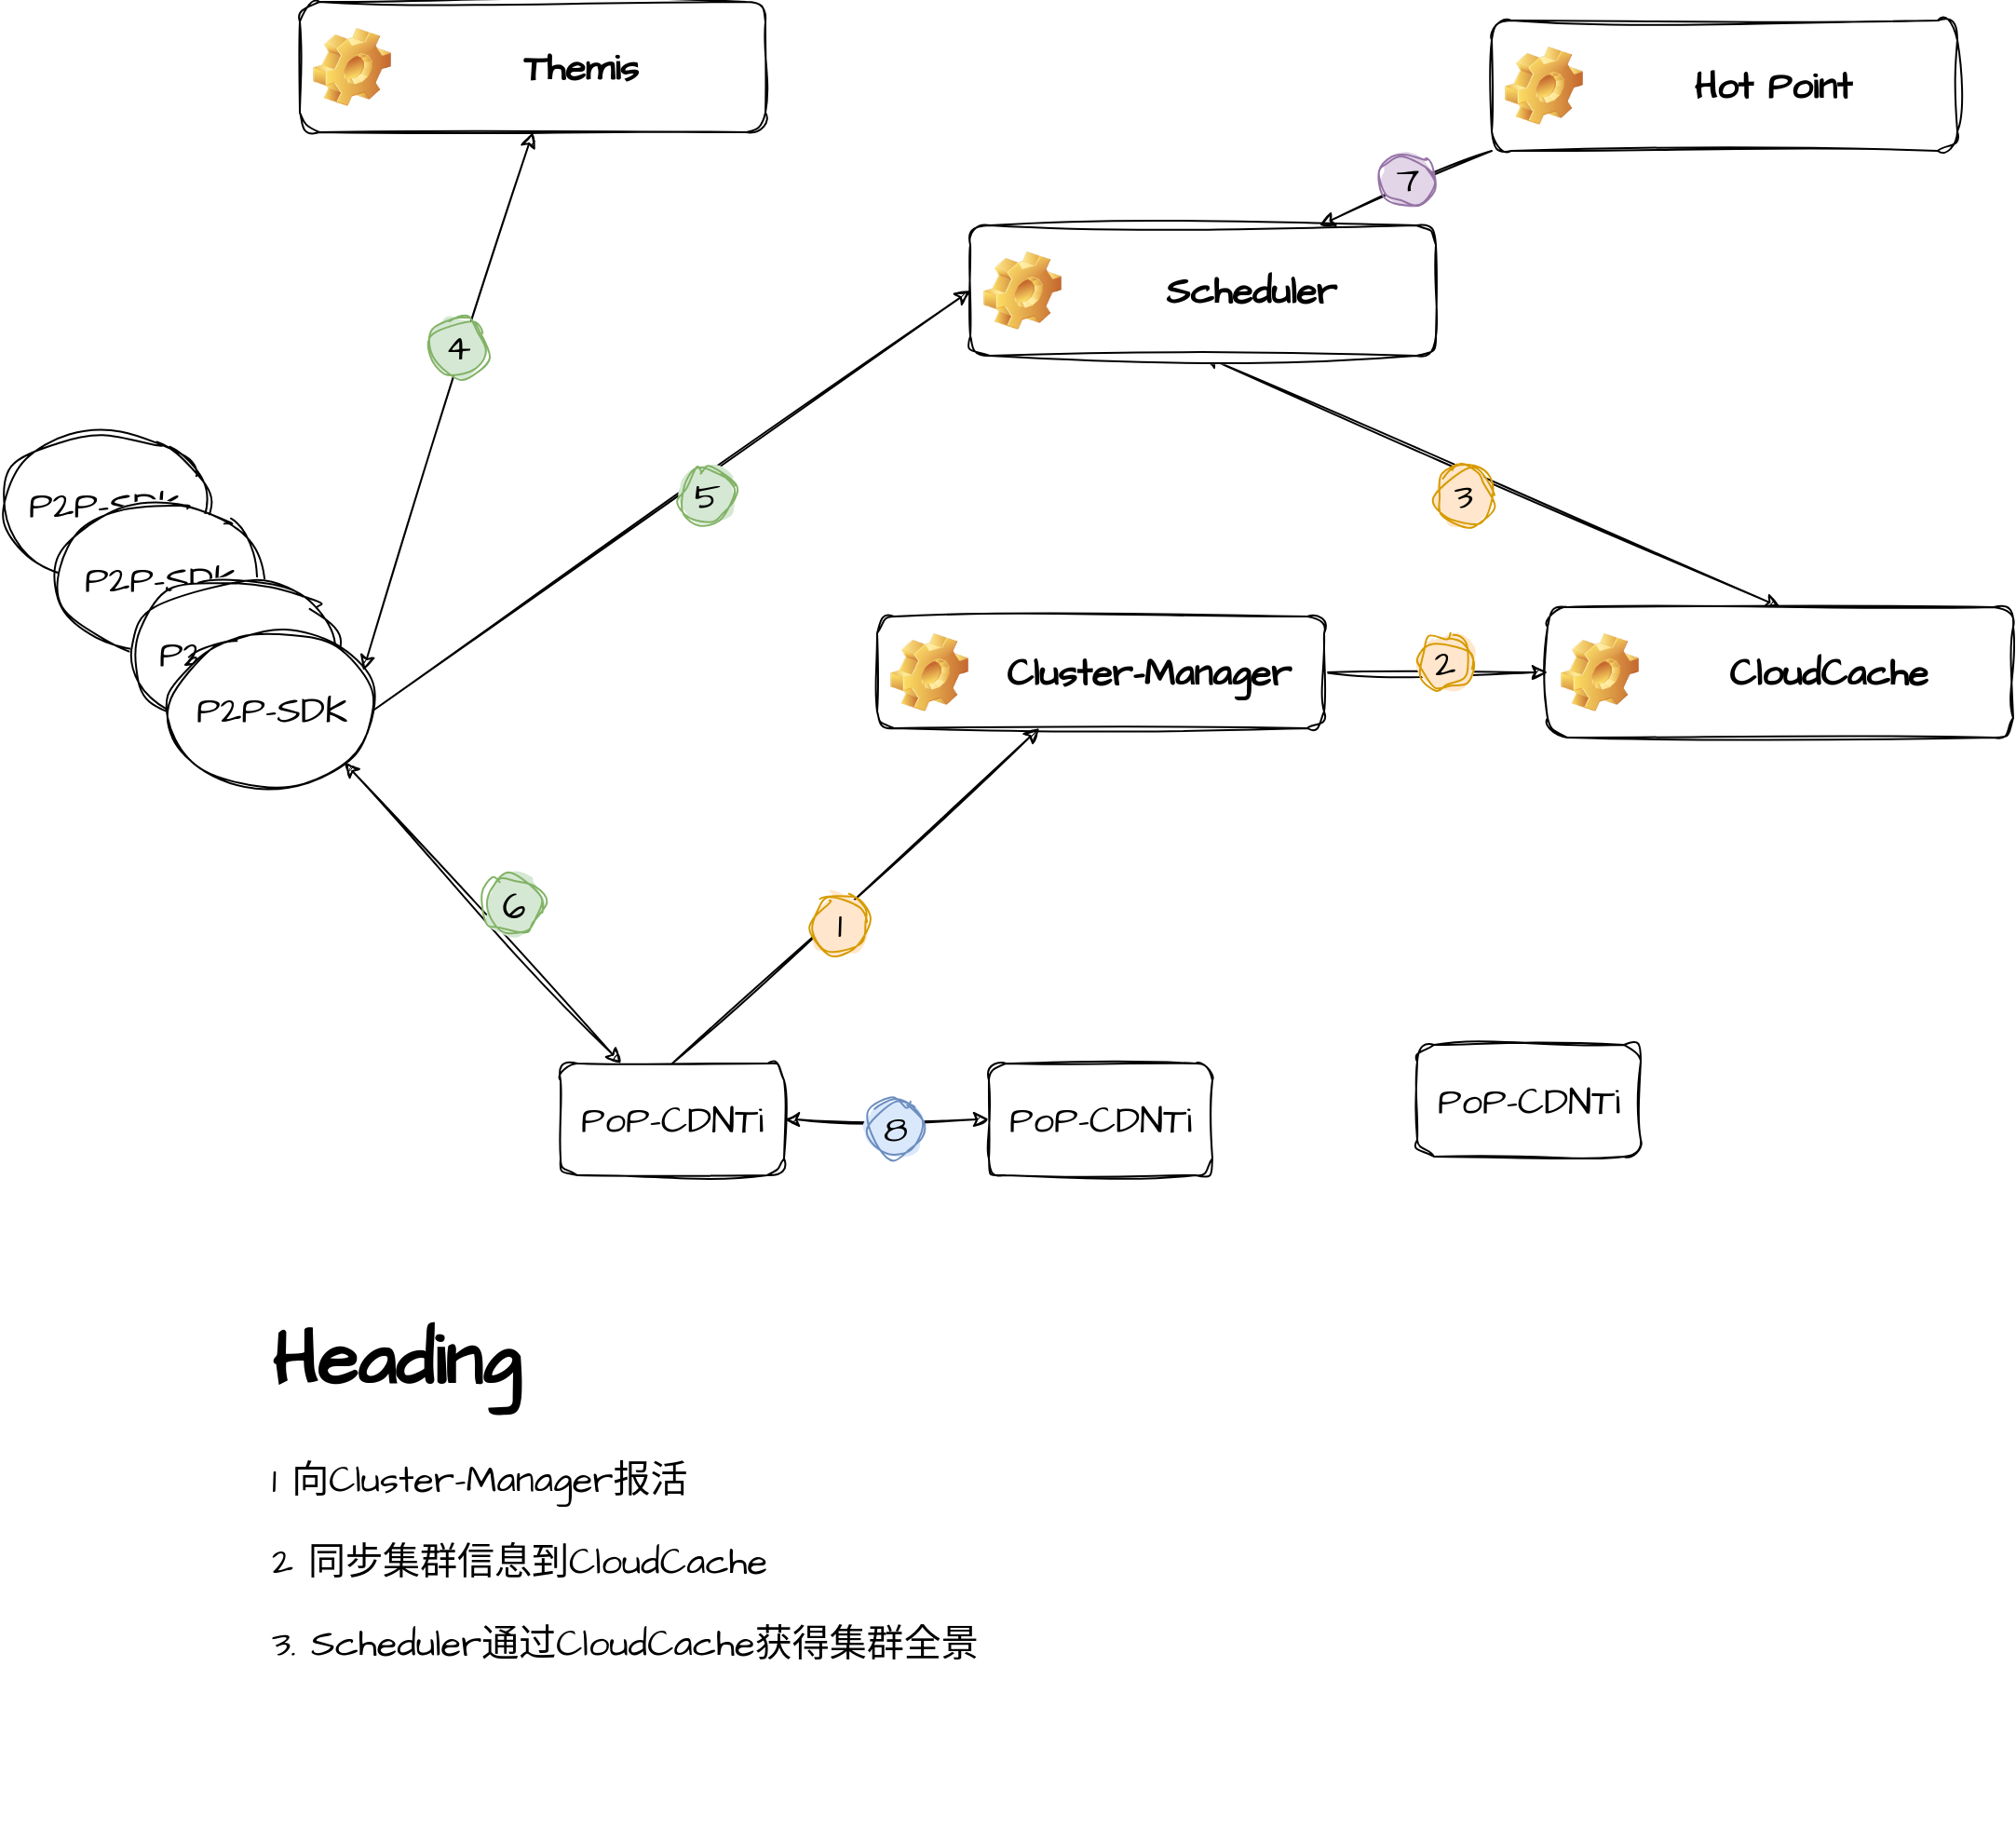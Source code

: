 <mxfile version="20.4.2" type="github">
  <diagram id="waryDIt4g6T6msKOkF0v" name="第 1 页">
    <mxGraphModel dx="1372" dy="769" grid="1" gridSize="10" guides="1" tooltips="1" connect="1" arrows="1" fold="1" page="1" pageScale="1" pageWidth="827" pageHeight="1169" math="0" shadow="0">
      <root>
        <mxCell id="0" />
        <mxCell id="1" parent="0" />
        <mxCell id="DzsUAQ3gHwcwVIxKzZvo-15" style="edgeStyle=none;rounded=0;sketch=1;hachureGap=4;jiggle=2;orthogonalLoop=1;jettySize=auto;html=1;exitX=1;exitY=0.5;exitDx=0;exitDy=0;entryX=0;entryY=0.5;entryDx=0;entryDy=0;fontFamily=Architects Daughter;fontSource=https%3A%2F%2Ffonts.googleapis.com%2Fcss%3Ffamily%3DArchitects%2BDaughter;fontSize=16;" edge="1" parent="1" source="DzsUAQ3gHwcwVIxKzZvo-3" target="DzsUAQ3gHwcwVIxKzZvo-14">
          <mxGeometry relative="1" as="geometry" />
        </mxCell>
        <mxCell id="DzsUAQ3gHwcwVIxKzZvo-3" value="Cluster-Manager" style="label;whiteSpace=wrap;html=1;image=img/clipart/Gear_128x128.png;sketch=1;hachureGap=4;jiggle=2;fontFamily=Architects Daughter;fontSource=https%3A%2F%2Ffonts.googleapis.com%2Fcss%3Ffamily%3DArchitects%2BDaughter;fontSize=20;align=center;" vertex="1" parent="1">
          <mxGeometry x="490" y="590" width="240" height="60" as="geometry" />
        </mxCell>
        <mxCell id="DzsUAQ3gHwcwVIxKzZvo-28" style="edgeStyle=none;rounded=0;sketch=1;hachureGap=4;jiggle=2;orthogonalLoop=1;jettySize=auto;html=1;exitX=0.5;exitY=1;exitDx=0;exitDy=0;entryX=0.5;entryY=0;entryDx=0;entryDy=0;fontFamily=Architects Daughter;fontSource=https%3A%2F%2Ffonts.googleapis.com%2Fcss%3Ffamily%3DArchitects%2BDaughter;fontSize=16;startArrow=classic;startFill=1;" edge="1" parent="1" source="DzsUAQ3gHwcwVIxKzZvo-4" target="DzsUAQ3gHwcwVIxKzZvo-14">
          <mxGeometry relative="1" as="geometry" />
        </mxCell>
        <mxCell id="DzsUAQ3gHwcwVIxKzZvo-4" value="Scheduler" style="label;whiteSpace=wrap;html=1;image=img/clipart/Gear_128x128.png;sketch=1;hachureGap=4;jiggle=2;fontFamily=Architects Daughter;fontSource=https%3A%2F%2Ffonts.googleapis.com%2Fcss%3Ffamily%3DArchitects%2BDaughter;fontSize=20;align=center;" vertex="1" parent="1">
          <mxGeometry x="540" y="380" width="250" height="70" as="geometry" />
        </mxCell>
        <mxCell id="DzsUAQ3gHwcwVIxKzZvo-10" style="rounded=0;sketch=1;hachureGap=4;jiggle=2;orthogonalLoop=1;jettySize=auto;html=1;exitX=0.5;exitY=0;exitDx=0;exitDy=0;fontFamily=Architects Daughter;fontSource=https%3A%2F%2Ffonts.googleapis.com%2Fcss%3Ffamily%3DArchitects%2BDaughter;fontSize=16;" edge="1" parent="1" source="DzsUAQ3gHwcwVIxKzZvo-9" target="DzsUAQ3gHwcwVIxKzZvo-3">
          <mxGeometry relative="1" as="geometry" />
        </mxCell>
        <mxCell id="DzsUAQ3gHwcwVIxKzZvo-19" style="edgeStyle=none;rounded=0;sketch=1;hachureGap=4;jiggle=2;orthogonalLoop=1;jettySize=auto;html=1;exitX=1;exitY=0.5;exitDx=0;exitDy=0;entryX=0;entryY=0.5;entryDx=0;entryDy=0;fontFamily=Architects Daughter;fontSource=https%3A%2F%2Ffonts.googleapis.com%2Fcss%3Ffamily%3DArchitects%2BDaughter;fontSize=16;startArrow=classic;startFill=1;" edge="1" parent="1" source="DzsUAQ3gHwcwVIxKzZvo-9" target="DzsUAQ3gHwcwVIxKzZvo-17">
          <mxGeometry relative="1" as="geometry" />
        </mxCell>
        <mxCell id="DzsUAQ3gHwcwVIxKzZvo-9" value="PoP-CDNTi" style="rounded=1;whiteSpace=wrap;html=1;sketch=1;hachureGap=4;jiggle=2;fontFamily=Architects Daughter;fontSource=https%3A%2F%2Ffonts.googleapis.com%2Fcss%3Ffamily%3DArchitects%2BDaughter;fontSize=20;" vertex="1" parent="1">
          <mxGeometry x="320" y="830" width="120" height="60" as="geometry" />
        </mxCell>
        <mxCell id="DzsUAQ3gHwcwVIxKzZvo-12" value="1" style="ellipse;whiteSpace=wrap;html=1;sketch=1;hachureGap=4;jiggle=2;fontFamily=Architects Daughter;fontSource=https%3A%2F%2Ffonts.googleapis.com%2Fcss%3Ffamily%3DArchitects%2BDaughter;fontSize=20;fillColor=#ffe6cc;strokeColor=#d79b00;fillStyle=solid;" vertex="1" parent="1">
          <mxGeometry x="455" y="740" width="30" height="30" as="geometry" />
        </mxCell>
        <mxCell id="DzsUAQ3gHwcwVIxKzZvo-14" value="CloudCache" style="label;whiteSpace=wrap;html=1;image=img/clipart/Gear_128x128.png;sketch=1;hachureGap=4;jiggle=2;fontFamily=Architects Daughter;fontSource=https%3A%2F%2Ffonts.googleapis.com%2Fcss%3Ffamily%3DArchitects%2BDaughter;fontSize=20;align=center;" vertex="1" parent="1">
          <mxGeometry x="850" y="585" width="250" height="70" as="geometry" />
        </mxCell>
        <mxCell id="DzsUAQ3gHwcwVIxKzZvo-16" value="2" style="ellipse;whiteSpace=wrap;html=1;sketch=1;hachureGap=4;jiggle=2;fontFamily=Architects Daughter;fontSource=https://fonts.googleapis.com/css?family=Architects+Daughter;fontSize=20;fillColor=#ffe6cc;strokeColor=#d79b00;fillStyle=solid;" vertex="1" parent="1">
          <mxGeometry x="780" y="600" width="30" height="30" as="geometry" />
        </mxCell>
        <mxCell id="DzsUAQ3gHwcwVIxKzZvo-17" value="PoP-CDNTi" style="rounded=1;whiteSpace=wrap;html=1;sketch=1;hachureGap=4;jiggle=2;fontFamily=Architects Daughter;fontSource=https%3A%2F%2Ffonts.googleapis.com%2Fcss%3Ffamily%3DArchitects%2BDaughter;fontSize=20;" vertex="1" parent="1">
          <mxGeometry x="550" y="830" width="120" height="60" as="geometry" />
        </mxCell>
        <mxCell id="DzsUAQ3gHwcwVIxKzZvo-18" value="PoP-CDNTi" style="rounded=1;whiteSpace=wrap;html=1;sketch=1;hachureGap=4;jiggle=2;fontFamily=Architects Daughter;fontSource=https%3A%2F%2Ffonts.googleapis.com%2Fcss%3Ffamily%3DArchitects%2BDaughter;fontSize=20;" vertex="1" parent="1">
          <mxGeometry x="780" y="820" width="120" height="60" as="geometry" />
        </mxCell>
        <mxCell id="DzsUAQ3gHwcwVIxKzZvo-20" value="8" style="ellipse;whiteSpace=wrap;html=1;sketch=1;hachureGap=4;jiggle=2;fontFamily=Architects Daughter;fontSource=https://fonts.googleapis.com/css?family=Architects+Daughter;fontSize=20;fillColor=#dae8fc;strokeColor=#6c8ebf;fillStyle=solid;" vertex="1" parent="1">
          <mxGeometry x="485" y="850" width="30" height="30" as="geometry" />
        </mxCell>
        <mxCell id="DzsUAQ3gHwcwVIxKzZvo-21" value="P2P-SDK" style="ellipse;whiteSpace=wrap;html=1;sketch=1;hachureGap=4;jiggle=2;fillStyle=solid;fontFamily=Architects Daughter;fontSource=https%3A%2F%2Ffonts.googleapis.com%2Fcss%3Ffamily%3DArchitects%2BDaughter;fontSize=20;" vertex="1" parent="1">
          <mxGeometry x="20" y="490" width="110" height="80" as="geometry" />
        </mxCell>
        <mxCell id="DzsUAQ3gHwcwVIxKzZvo-26" style="edgeStyle=none;rounded=0;sketch=1;hachureGap=4;jiggle=2;orthogonalLoop=1;jettySize=auto;html=1;exitX=0.945;exitY=0.238;exitDx=0;exitDy=0;entryX=0.5;entryY=1;entryDx=0;entryDy=0;fontFamily=Architects Daughter;fontSource=https%3A%2F%2Ffonts.googleapis.com%2Fcss%3Ffamily%3DArchitects%2BDaughter;fontSize=16;startArrow=classic;startFill=1;exitPerimeter=0;" edge="1" parent="1" source="DzsUAQ3gHwcwVIxKzZvo-24" target="DzsUAQ3gHwcwVIxKzZvo-25">
          <mxGeometry relative="1" as="geometry" />
        </mxCell>
        <mxCell id="DzsUAQ3gHwcwVIxKzZvo-22" value="P2P-SDK" style="ellipse;whiteSpace=wrap;html=1;sketch=1;hachureGap=4;jiggle=2;fillStyle=solid;fontFamily=Architects Daughter;fontSource=https://fonts.googleapis.com/css?family=Architects+Daughter;fontSize=20;" vertex="1" parent="1">
          <mxGeometry x="50" y="530" width="110" height="80" as="geometry" />
        </mxCell>
        <mxCell id="DzsUAQ3gHwcwVIxKzZvo-32" style="edgeStyle=none;rounded=0;sketch=1;hachureGap=4;jiggle=2;orthogonalLoop=1;jettySize=auto;html=1;exitX=1;exitY=0.5;exitDx=0;exitDy=0;entryX=0;entryY=0.5;entryDx=0;entryDy=0;fontFamily=Architects Daughter;fontSource=https%3A%2F%2Ffonts.googleapis.com%2Fcss%3Ffamily%3DArchitects%2BDaughter;fontSize=16;startArrow=none;startFill=0;endArrow=classic;endFill=1;" edge="1" parent="1" source="DzsUAQ3gHwcwVIxKzZvo-24" target="DzsUAQ3gHwcwVIxKzZvo-4">
          <mxGeometry relative="1" as="geometry" />
        </mxCell>
        <mxCell id="DzsUAQ3gHwcwVIxKzZvo-23" value="P2P-SDK" style="ellipse;whiteSpace=wrap;html=1;sketch=1;hachureGap=4;jiggle=2;fillStyle=solid;fontFamily=Architects Daughter;fontSource=https://fonts.googleapis.com/css?family=Architects+Daughter;fontSize=20;" vertex="1" parent="1">
          <mxGeometry x="90" y="570" width="110" height="80" as="geometry" />
        </mxCell>
        <mxCell id="DzsUAQ3gHwcwVIxKzZvo-33" style="edgeStyle=none;rounded=0;sketch=1;hachureGap=4;jiggle=2;orthogonalLoop=1;jettySize=auto;html=1;exitX=1;exitY=1;exitDx=0;exitDy=0;fontFamily=Architects Daughter;fontSource=https%3A%2F%2Ffonts.googleapis.com%2Fcss%3Ffamily%3DArchitects%2BDaughter;fontSize=16;startArrow=classic;startFill=1;endArrow=classic;endFill=1;" edge="1" parent="1" source="DzsUAQ3gHwcwVIxKzZvo-24" target="DzsUAQ3gHwcwVIxKzZvo-9">
          <mxGeometry relative="1" as="geometry" />
        </mxCell>
        <mxCell id="DzsUAQ3gHwcwVIxKzZvo-24" value="P2P-SDK" style="ellipse;whiteSpace=wrap;html=1;sketch=1;hachureGap=4;jiggle=2;fillStyle=solid;fontFamily=Architects Daughter;fontSource=https://fonts.googleapis.com/css?family=Architects+Daughter;fontSize=20;" vertex="1" parent="1">
          <mxGeometry x="110" y="600" width="110" height="80" as="geometry" />
        </mxCell>
        <mxCell id="DzsUAQ3gHwcwVIxKzZvo-25" value="Themis" style="label;whiteSpace=wrap;html=1;image=img/clipart/Gear_128x128.png;sketch=1;hachureGap=4;jiggle=2;fontFamily=Architects Daughter;fontSource=https%3A%2F%2Ffonts.googleapis.com%2Fcss%3Ffamily%3DArchitects%2BDaughter;fontSize=20;align=center;" vertex="1" parent="1">
          <mxGeometry x="180" y="260" width="250" height="70" as="geometry" />
        </mxCell>
        <mxCell id="DzsUAQ3gHwcwVIxKzZvo-27" value="4" style="ellipse;whiteSpace=wrap;html=1;sketch=1;hachureGap=4;jiggle=2;fontFamily=Architects Daughter;fontSource=https://fonts.googleapis.com/css?family=Architects+Daughter;fontSize=20;fillColor=#d5e8d4;strokeColor=#82b366;fillStyle=solid;" vertex="1" parent="1">
          <mxGeometry x="250" y="430" width="30" height="30" as="geometry" />
        </mxCell>
        <mxCell id="DzsUAQ3gHwcwVIxKzZvo-30" style="edgeStyle=none;rounded=0;sketch=1;hachureGap=4;jiggle=2;orthogonalLoop=1;jettySize=auto;html=1;exitX=0;exitY=1;exitDx=0;exitDy=0;entryX=0.75;entryY=0;entryDx=0;entryDy=0;fontFamily=Architects Daughter;fontSource=https%3A%2F%2Ffonts.googleapis.com%2Fcss%3Ffamily%3DArchitects%2BDaughter;fontSize=16;startArrow=none;startFill=0;endArrow=classic;endFill=1;" edge="1" parent="1" source="DzsUAQ3gHwcwVIxKzZvo-29" target="DzsUAQ3gHwcwVIxKzZvo-4">
          <mxGeometry relative="1" as="geometry" />
        </mxCell>
        <mxCell id="DzsUAQ3gHwcwVIxKzZvo-29" value="Hot Point" style="label;whiteSpace=wrap;html=1;image=img/clipart/Gear_128x128.png;sketch=1;hachureGap=4;jiggle=2;fontFamily=Architects Daughter;fontSource=https%3A%2F%2Ffonts.googleapis.com%2Fcss%3Ffamily%3DArchitects%2BDaughter;fontSize=20;align=center;" vertex="1" parent="1">
          <mxGeometry x="820" y="270" width="250" height="70" as="geometry" />
        </mxCell>
        <mxCell id="DzsUAQ3gHwcwVIxKzZvo-31" value="7" style="ellipse;whiteSpace=wrap;html=1;sketch=1;hachureGap=4;jiggle=2;fontFamily=Architects Daughter;fontSource=https://fonts.googleapis.com/css?family=Architects+Daughter;fontSize=20;fillColor=#e1d5e7;strokeColor=#9673a6;fillStyle=solid;" vertex="1" parent="1">
          <mxGeometry x="760" y="340" width="30" height="30" as="geometry" />
        </mxCell>
        <mxCell id="DzsUAQ3gHwcwVIxKzZvo-35" value="5" style="ellipse;whiteSpace=wrap;html=1;sketch=1;hachureGap=4;jiggle=2;fontFamily=Architects Daughter;fontSource=https://fonts.googleapis.com/css?family=Architects+Daughter;fontSize=20;fillColor=#d5e8d4;strokeColor=#82b366;fillStyle=solid;" vertex="1" parent="1">
          <mxGeometry x="384" y="510" width="30" height="30" as="geometry" />
        </mxCell>
        <mxCell id="DzsUAQ3gHwcwVIxKzZvo-38" value="&lt;h1&gt;Heading&lt;/h1&gt;&lt;p&gt;1 向Cluster-Manager报活&lt;/p&gt;&lt;p&gt;2 同步集群信息到CloudCache&lt;/p&gt;&lt;p&gt;3. Scheduler通过CloudCache获得集群全景&lt;/p&gt;" style="text;html=1;strokeColor=none;fillColor=none;spacing=5;spacingTop=-20;whiteSpace=wrap;overflow=hidden;rounded=0;sketch=1;hachureGap=4;jiggle=2;fillStyle=solid;fontFamily=Architects Daughter;fontSource=https%3A%2F%2Ffonts.googleapis.com%2Fcss%3Ffamily%3DArchitects%2BDaughter;fontSize=20;" vertex="1" parent="1">
          <mxGeometry x="160" y="950" width="630" height="290" as="geometry" />
        </mxCell>
        <mxCell id="DzsUAQ3gHwcwVIxKzZvo-40" value="3" style="ellipse;whiteSpace=wrap;html=1;sketch=1;hachureGap=4;jiggle=2;fontFamily=Architects Daughter;fontSource=https://fonts.googleapis.com/css?family=Architects+Daughter;fontSize=20;fillColor=#ffe6cc;strokeColor=#d79b00;fillStyle=solid;" vertex="1" parent="1">
          <mxGeometry x="790" y="510" width="30" height="30" as="geometry" />
        </mxCell>
        <mxCell id="DzsUAQ3gHwcwVIxKzZvo-41" value="6" style="ellipse;whiteSpace=wrap;html=1;sketch=1;hachureGap=4;jiggle=2;fontFamily=Architects Daughter;fontSource=https://fonts.googleapis.com/css?family=Architects+Daughter;fontSize=20;fillColor=#d5e8d4;strokeColor=#82b366;fillStyle=solid;" vertex="1" parent="1">
          <mxGeometry x="280" y="730" width="30" height="30" as="geometry" />
        </mxCell>
      </root>
    </mxGraphModel>
  </diagram>
</mxfile>
